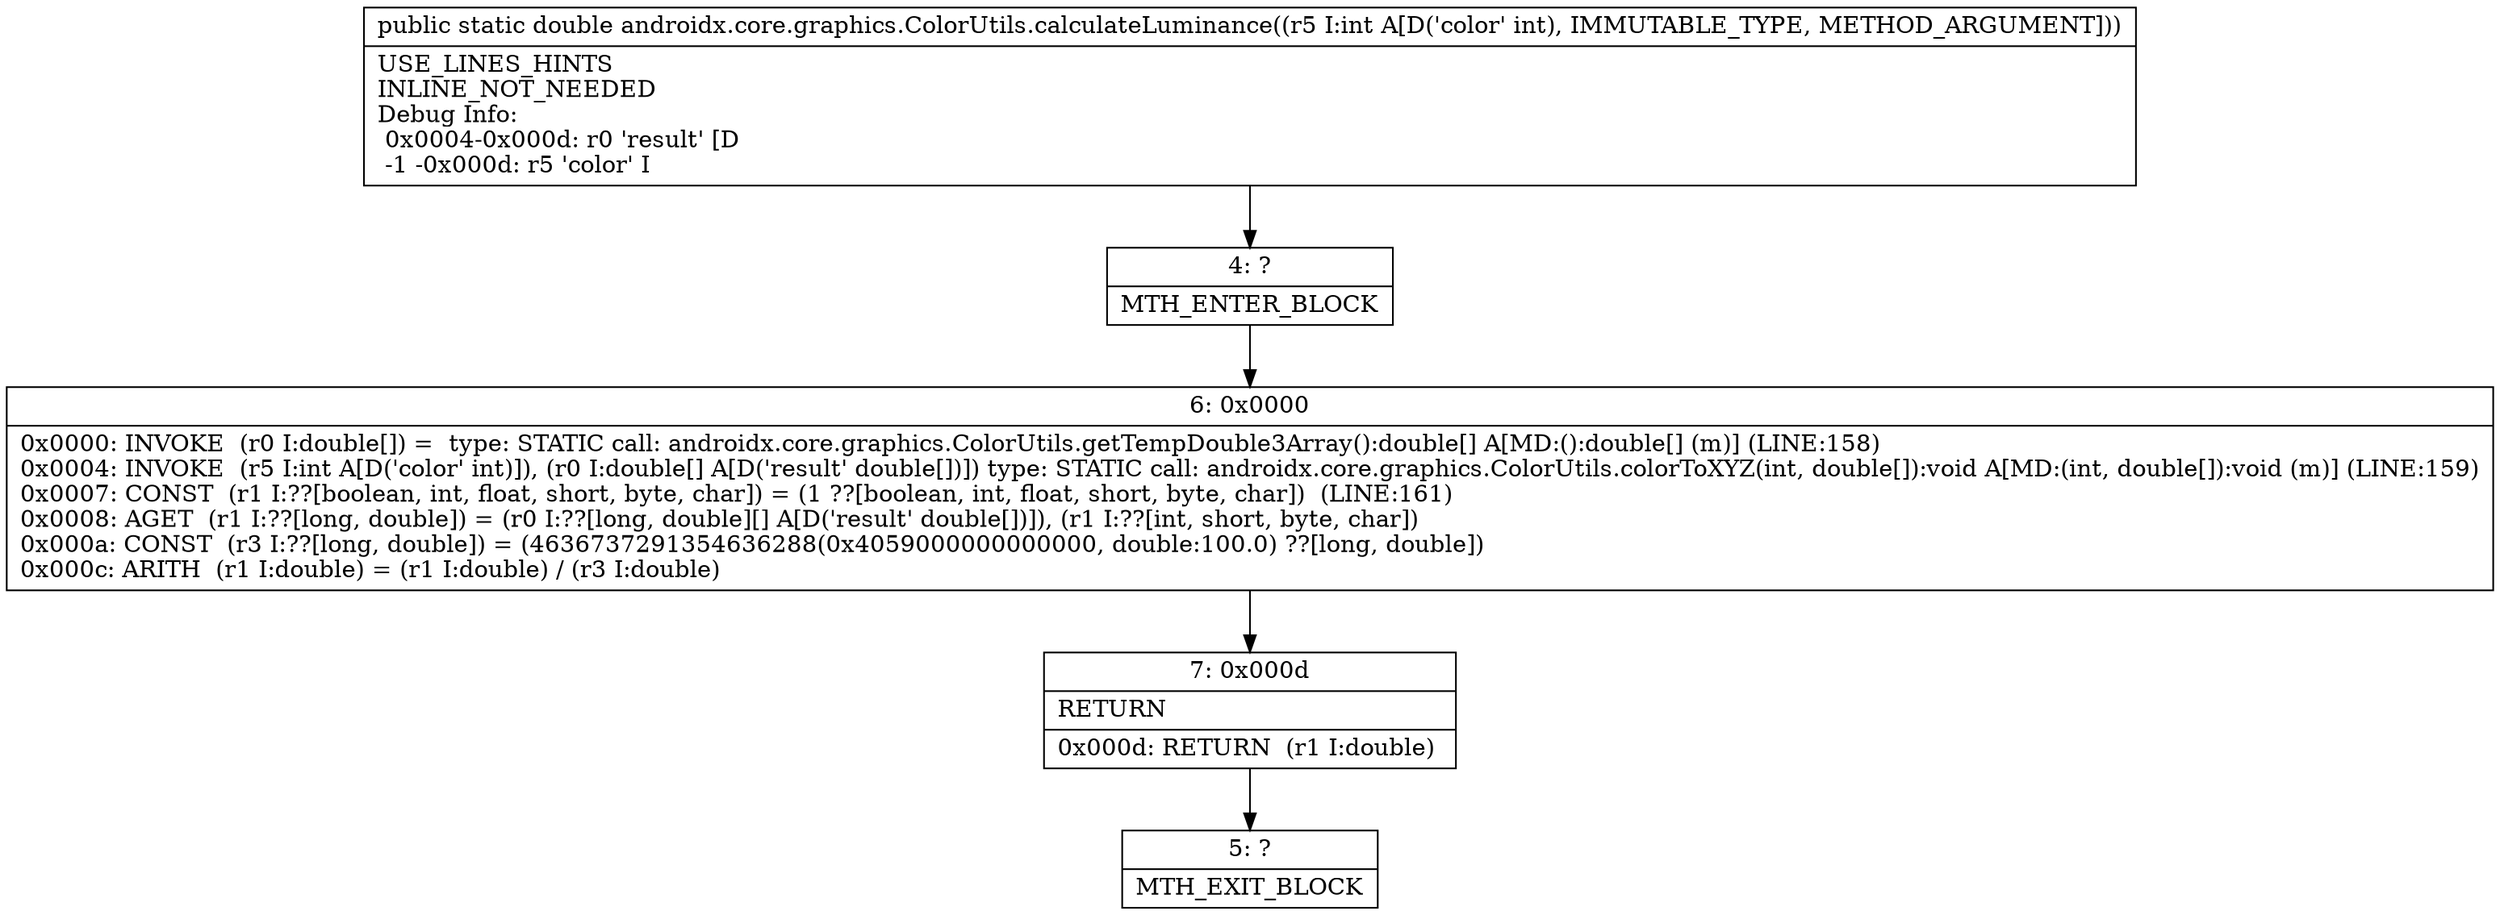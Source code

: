 digraph "CFG forandroidx.core.graphics.ColorUtils.calculateLuminance(I)D" {
Node_4 [shape=record,label="{4\:\ ?|MTH_ENTER_BLOCK\l}"];
Node_6 [shape=record,label="{6\:\ 0x0000|0x0000: INVOKE  (r0 I:double[]) =  type: STATIC call: androidx.core.graphics.ColorUtils.getTempDouble3Array():double[] A[MD:():double[] (m)] (LINE:158)\l0x0004: INVOKE  (r5 I:int A[D('color' int)]), (r0 I:double[] A[D('result' double[])]) type: STATIC call: androidx.core.graphics.ColorUtils.colorToXYZ(int, double[]):void A[MD:(int, double[]):void (m)] (LINE:159)\l0x0007: CONST  (r1 I:??[boolean, int, float, short, byte, char]) = (1 ??[boolean, int, float, short, byte, char])  (LINE:161)\l0x0008: AGET  (r1 I:??[long, double]) = (r0 I:??[long, double][] A[D('result' double[])]), (r1 I:??[int, short, byte, char]) \l0x000a: CONST  (r3 I:??[long, double]) = (4636737291354636288(0x4059000000000000, double:100.0) ??[long, double]) \l0x000c: ARITH  (r1 I:double) = (r1 I:double) \/ (r3 I:double) \l}"];
Node_7 [shape=record,label="{7\:\ 0x000d|RETURN\l|0x000d: RETURN  (r1 I:double) \l}"];
Node_5 [shape=record,label="{5\:\ ?|MTH_EXIT_BLOCK\l}"];
MethodNode[shape=record,label="{public static double androidx.core.graphics.ColorUtils.calculateLuminance((r5 I:int A[D('color' int), IMMUTABLE_TYPE, METHOD_ARGUMENT]))  | USE_LINES_HINTS\lINLINE_NOT_NEEDED\lDebug Info:\l  0x0004\-0x000d: r0 'result' [D\l  \-1 \-0x000d: r5 'color' I\l}"];
MethodNode -> Node_4;Node_4 -> Node_6;
Node_6 -> Node_7;
Node_7 -> Node_5;
}

